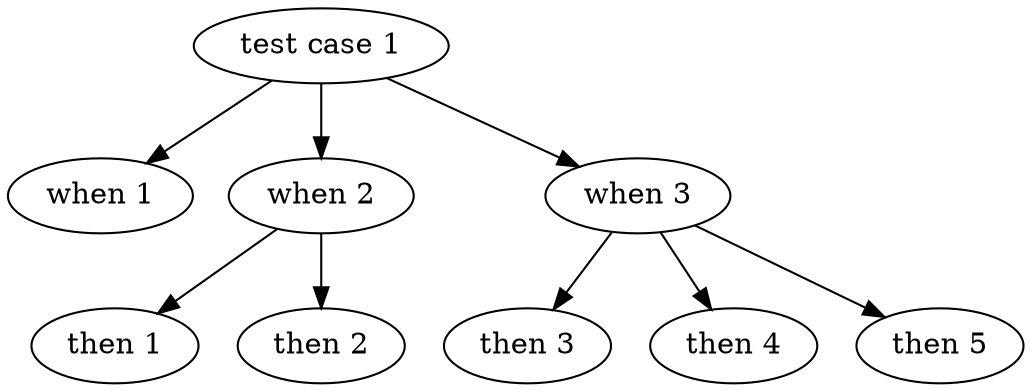 digraph {
 		rankdir="TB";
		TC1 [label="test case 1"];

		subgraph {
			rank="same";
			WHEN1 [label="when 1"];
			WHEN2 [label="when 2"];
			WHEN3 [label="when 3"];
		}

		subgraph {
			rank="same";
			THEN1 [label="then 1"];
			THEN2 [label="then 2"];
			THEN3 [label="then 3"];
			THEN4 [label="then 4"];
			THEN5 [label="then 5"];
		}

		TC1 -> WHEN1;
		TC1 -> WHEN2;
		TC1 -> WHEN3;
		
		WHEN2 -> THEN1;
		WHEN2 -> THEN2;
		
		WHEN3 -> THEN3;
		WHEN3 -> THEN4;
		WHEN3 -> THEN5;
}